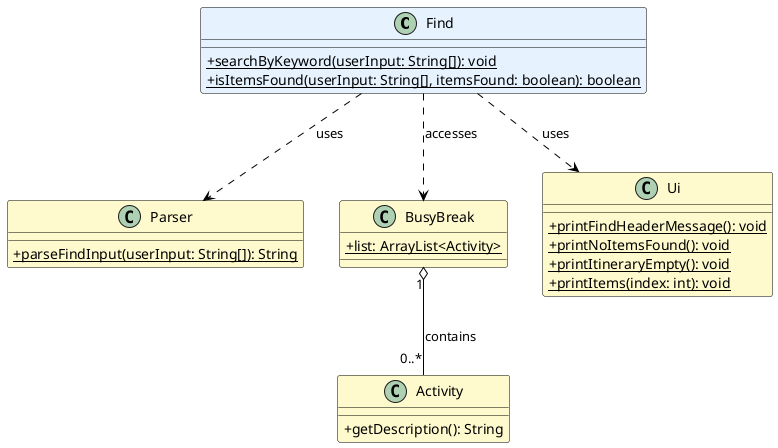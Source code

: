 @startuml FindCommandClassDiagram

!define LIGHTYELLOW #FFFACD
!define LIGHTBLUE #E6F3FF

skinparam classAttributeIconSize 0
skinparam class {
    BackgroundColor LIGHTYELLOW
    BorderColor Black
    ArrowColor Black
}

class Find  LIGHTBLUE {
    + {static} searchByKeyword(userInput: String[]): void
    + {static} isItemsFound(userInput: String[], itemsFound: boolean): boolean
}

class Parser {
    + {static} parseFindInput(userInput: String[]): String
}

class BusyBreak {
    + {static} list: ArrayList<Activity>
}

class Activity {
    + getDescription(): String
}

class Ui {
    + {static} printFindHeaderMessage(): void
    + {static} printNoItemsFound(): void
    + {static} printItineraryEmpty(): void
    + {static} printItems(index: int): void
}


' Relationships
Find ..> Parser : uses
Find ..> BusyBreak : accesses
Find ..> Ui : uses


BusyBreak "1" o-- "0..*" Activity : contains


@enduml
